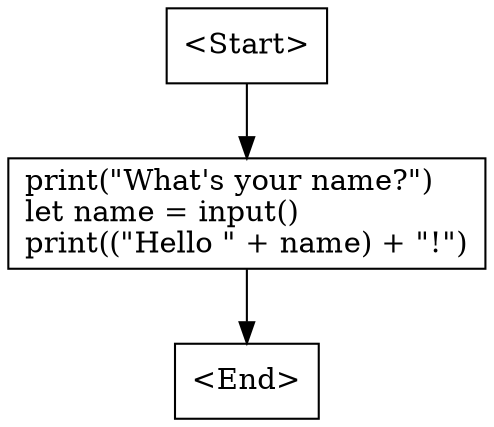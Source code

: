 digraph G {
    N0 [label = "<Start>", shape = box]
    N1 [label = "print(\"What's your name?\")\llet name = input()\lprint((\"Hello \" + name) + \"!\")", shape = box]
    N2 [label = "<End>", shape = box]
    N0 -> N1 [label = ""]
    N1 -> N2 [label = ""]
}
